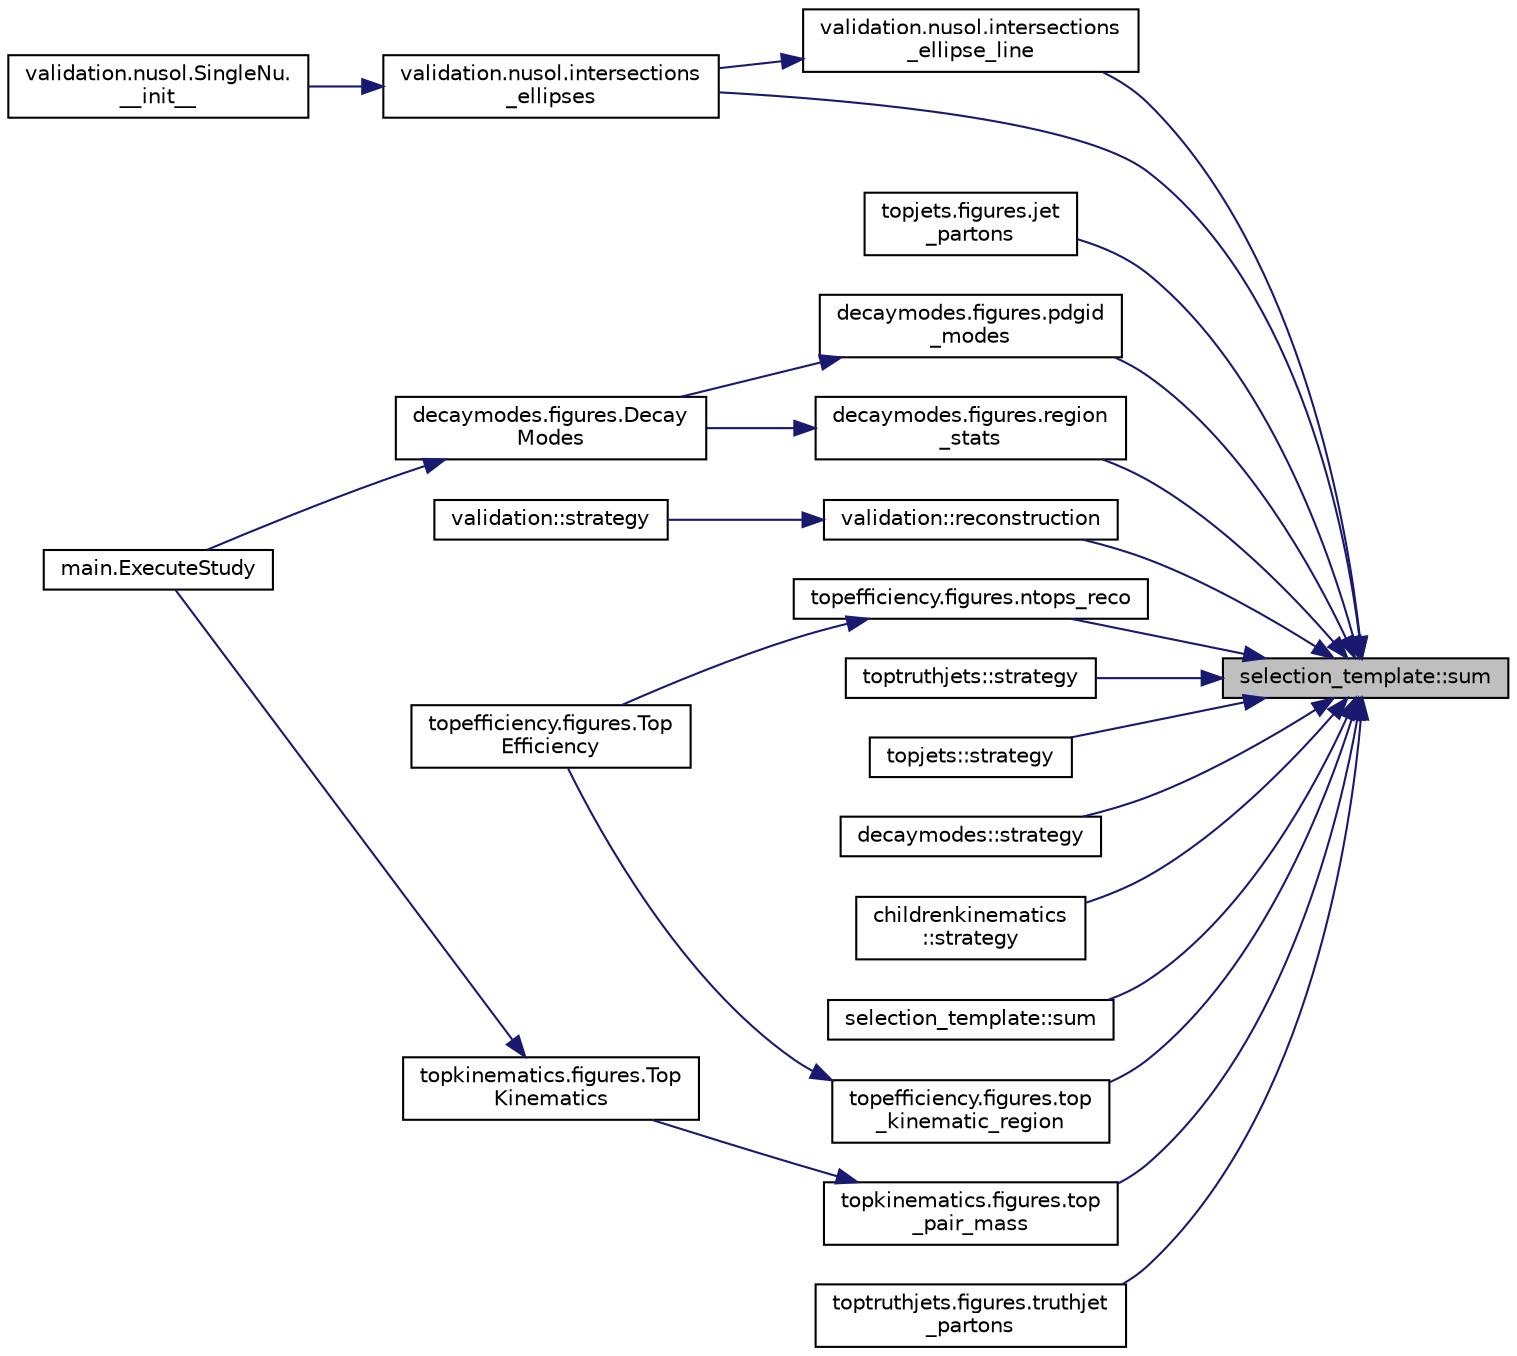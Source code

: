 digraph "selection_template::sum"
{
 // INTERACTIVE_SVG=YES
 // LATEX_PDF_SIZE
  edge [fontname="Helvetica",fontsize="10",labelfontname="Helvetica",labelfontsize="10"];
  node [fontname="Helvetica",fontsize="10",shape=record];
  rankdir="RL";
  Node1 [label="selection_template::sum",height=0.2,width=0.4,color="black", fillcolor="grey75", style="filled", fontcolor="black",tooltip=" "];
  Node1 -> Node2 [dir="back",color="midnightblue",fontsize="10",style="solid",fontname="Helvetica"];
  Node2 [label="validation.nusol.intersections\l_ellipse_line",height=0.2,width=0.4,color="black", fillcolor="white", style="filled",URL="$namespacevalidation_1_1nusol.html#a50111f75a48628b1cbf4f0f83739cffe",tooltip=" "];
  Node2 -> Node3 [dir="back",color="midnightblue",fontsize="10",style="solid",fontname="Helvetica"];
  Node3 [label="validation.nusol.intersections\l_ellipses",height=0.2,width=0.4,color="black", fillcolor="white", style="filled",URL="$namespacevalidation_1_1nusol.html#a1244d608447d387cbea18916056990f3",tooltip=" "];
  Node3 -> Node4 [dir="back",color="midnightblue",fontsize="10",style="solid",fontname="Helvetica"];
  Node4 [label="validation.nusol.SingleNu.\l__init__",height=0.2,width=0.4,color="black", fillcolor="white", style="filled",URL="$classvalidation_1_1nusol_1_1_single_nu.html#a2d69898a2f4d0f4e5f17fcc84cd53e23",tooltip=" "];
  Node1 -> Node3 [dir="back",color="midnightblue",fontsize="10",style="solid",fontname="Helvetica"];
  Node1 -> Node5 [dir="back",color="midnightblue",fontsize="10",style="solid",fontname="Helvetica"];
  Node5 [label="topjets.figures.jet\l_partons",height=0.2,width=0.4,color="black", fillcolor="white", style="filled",URL="$namespacetopjets_1_1figures.html#a5b399afa5e9c92e2d3232479b70879e1",tooltip=" "];
  Node1 -> Node6 [dir="back",color="midnightblue",fontsize="10",style="solid",fontname="Helvetica"];
  Node6 [label="topefficiency.figures.ntops_reco",height=0.2,width=0.4,color="black", fillcolor="white", style="filled",URL="$namespacetopefficiency_1_1figures.html#a1759143049cc773286a27a94f37a2745",tooltip=" "];
  Node6 -> Node7 [dir="back",color="midnightblue",fontsize="10",style="solid",fontname="Helvetica"];
  Node7 [label="topefficiency.figures.Top\lEfficiency",height=0.2,width=0.4,color="black", fillcolor="white", style="filled",URL="$namespacetopefficiency_1_1figures.html#a5435d7325a85d9ffb1c603735368af55",tooltip=" "];
  Node1 -> Node8 [dir="back",color="midnightblue",fontsize="10",style="solid",fontname="Helvetica"];
  Node8 [label="decaymodes.figures.pdgid\l_modes",height=0.2,width=0.4,color="black", fillcolor="white", style="filled",URL="$namespacedecaymodes_1_1figures.html#ae8824237ae8c48a4c2c9cf06a1260c05",tooltip=" "];
  Node8 -> Node9 [dir="back",color="midnightblue",fontsize="10",style="solid",fontname="Helvetica"];
  Node9 [label="decaymodes.figures.Decay\lModes",height=0.2,width=0.4,color="black", fillcolor="white", style="filled",URL="$namespacedecaymodes_1_1figures.html#a34ea854d5accc2c0d7a4e714de33c101",tooltip=" "];
  Node9 -> Node10 [dir="back",color="midnightblue",fontsize="10",style="solid",fontname="Helvetica"];
  Node10 [label="main.ExecuteStudy",height=0.2,width=0.4,color="black", fillcolor="white", style="filled",URL="$namespacemain.html#a7afac8f5e46c718321f188d7888c2de0",tooltip=" "];
  Node1 -> Node11 [dir="back",color="midnightblue",fontsize="10",style="solid",fontname="Helvetica"];
  Node11 [label="validation::reconstruction",height=0.2,width=0.4,color="black", fillcolor="white", style="filled",URL="$classvalidation.html#aa436b348c281a3d676910cf7b7d575eb",tooltip=" "];
  Node11 -> Node12 [dir="back",color="midnightblue",fontsize="10",style="solid",fontname="Helvetica"];
  Node12 [label="validation::strategy",height=0.2,width=0.4,color="black", fillcolor="white", style="filled",URL="$classvalidation.html#af388ba0e867008a75602581fdc2ed0f3",tooltip=" "];
  Node1 -> Node13 [dir="back",color="midnightblue",fontsize="10",style="solid",fontname="Helvetica"];
  Node13 [label="decaymodes.figures.region\l_stats",height=0.2,width=0.4,color="black", fillcolor="white", style="filled",URL="$namespacedecaymodes_1_1figures.html#a17c849af53ba19a6076d11fe1b3c381a",tooltip=" "];
  Node13 -> Node9 [dir="back",color="midnightblue",fontsize="10",style="solid",fontname="Helvetica"];
  Node1 -> Node14 [dir="back",color="midnightblue",fontsize="10",style="solid",fontname="Helvetica"];
  Node14 [label="toptruthjets::strategy",height=0.2,width=0.4,color="black", fillcolor="white", style="filled",URL="$classtoptruthjets.html#a39c1afcec2800b351fc047fbfa4f009f",tooltip=" "];
  Node1 -> Node15 [dir="back",color="midnightblue",fontsize="10",style="solid",fontname="Helvetica"];
  Node15 [label="topjets::strategy",height=0.2,width=0.4,color="black", fillcolor="white", style="filled",URL="$classtopjets.html#a72145e79c19febe5393d17220c980e2a",tooltip=" "];
  Node1 -> Node16 [dir="back",color="midnightblue",fontsize="10",style="solid",fontname="Helvetica"];
  Node16 [label="decaymodes::strategy",height=0.2,width=0.4,color="black", fillcolor="white", style="filled",URL="$classdecaymodes.html#abfec366758f5b7885063a349cfcda394",tooltip=" "];
  Node1 -> Node17 [dir="back",color="midnightblue",fontsize="10",style="solid",fontname="Helvetica"];
  Node17 [label="childrenkinematics\l::strategy",height=0.2,width=0.4,color="black", fillcolor="white", style="filled",URL="$classchildrenkinematics.html#a9dfe1425443601d0af03eab580722b76",tooltip=" "];
  Node1 -> Node18 [dir="back",color="midnightblue",fontsize="10",style="solid",fontname="Helvetica"];
  Node18 [label="selection_template::sum",height=0.2,width=0.4,color="black", fillcolor="white", style="filled",URL="$classselection__template.html#af639e8d3a86f1fa5cdfd2fe58e2e5dfb",tooltip=" "];
  Node1 -> Node19 [dir="back",color="midnightblue",fontsize="10",style="solid",fontname="Helvetica"];
  Node19 [label="topefficiency.figures.top\l_kinematic_region",height=0.2,width=0.4,color="black", fillcolor="white", style="filled",URL="$namespacetopefficiency_1_1figures.html#a84945958e13f82db53a47ad3c22e7747",tooltip=" "];
  Node19 -> Node7 [dir="back",color="midnightblue",fontsize="10",style="solid",fontname="Helvetica"];
  Node1 -> Node20 [dir="back",color="midnightblue",fontsize="10",style="solid",fontname="Helvetica"];
  Node20 [label="topkinematics.figures.top\l_pair_mass",height=0.2,width=0.4,color="black", fillcolor="white", style="filled",URL="$namespacetopkinematics_1_1figures.html#a99c65e86a99491541bbd481b33a96fb8",tooltip=" "];
  Node20 -> Node21 [dir="back",color="midnightblue",fontsize="10",style="solid",fontname="Helvetica"];
  Node21 [label="topkinematics.figures.Top\lKinematics",height=0.2,width=0.4,color="black", fillcolor="white", style="filled",URL="$namespacetopkinematics_1_1figures.html#ab14fbfdf49f0f9ba47a88d48e6980153",tooltip=" "];
  Node21 -> Node10 [dir="back",color="midnightblue",fontsize="10",style="solid",fontname="Helvetica"];
  Node1 -> Node22 [dir="back",color="midnightblue",fontsize="10",style="solid",fontname="Helvetica"];
  Node22 [label="toptruthjets.figures.truthjet\l_partons",height=0.2,width=0.4,color="black", fillcolor="white", style="filled",URL="$namespacetoptruthjets_1_1figures.html#a63bcb3f2c3546d7be98f007754a16244",tooltip=" "];
}
